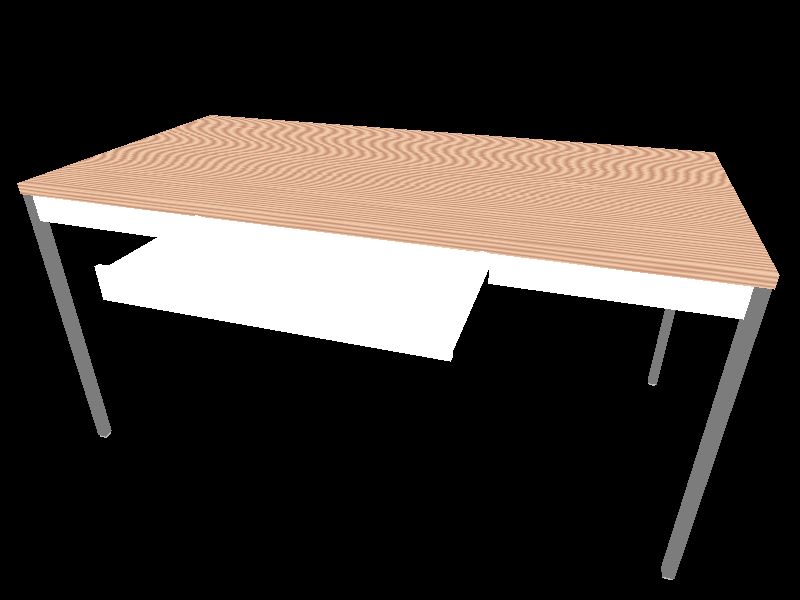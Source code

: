 // Beej's Desk

// povray +A0.3 -Idesk.pov +W640 +H480
// Render time: 83 seconds (Linux Pentium 133) [circa 1995]
//
// 2024 render time for 1600x1200: 0.5 seconds

#include "colors.inc"
#include "woods.inc"
#include "metals.inc"

camera {
	location <7, 35, -85>
	look_at <11, -20, 15>
}

light_source { <-10, 20, 15> White }
light_source { <40, 40, -180> White }

// declare 28" legs:
#declare leg =
union {
	box {
		<0,0,0>,
		<1,-28,1>
		pigment { P_Chrome1 }
	}
	box {
		<0,0,0>,
		<0.8, -0.3, 0.8>
		pigment { rgb <0.5,0.5,0.5> }
		translate <0.1, -28, 0.1>
	}
}


#declare table =
union {
	// The wooden top:
	box {
		<0,0,0>,
		<60,1,30>
		texture { T_Wood1 rotate 90*y scale 8}
		translate <-30,0,0>
	}

	// The white underside sans drawer:
	difference {
		box {
			<0.2,0,0.2>
			<59.8,2.5,29.8>
			pigment { White }
			finish { specular 1 }
			translate <-30,-2.5,0>
		}
		box {
			<-0.1,0,0>,
			<24.1,-2.6,29>
			pigment { White }
			finish { specular 1 }
			translate <-12,0,0>
		}
	}
			
	// The legs:
	object { leg translate <-29.9, 0, 0.1> }
	object { leg translate <28.9, 0, 0.1> }
	object { leg translate <-29.9, 0, 28.9> }
	object { leg translate <28.9, 0, 28.9> }

	// The drawer:
	union {
		// The front
		box {
			<0,0,0>,
			<24,2.5,0.4>
			pigment { White }
			finish { specular 1 }
		}
		// The main drawer inside
		difference {
			box {
				<0.1,0.1,0.4>,
				<23.9,2.1,29>
				pigment { White }
				finish { specular 1 }
			}
			box {
				<0.6,0.2,0.4>,
				<23.4,2.2,28.9>
				pigment { White }
				finish { specular 1 }
			}
		}
		// The pen rack
		difference {
			box {
				<0,0,0>,
				<22.8,2,2.75>
				pigment { White }
				finish { specular 1 }
			}
			cylinder {
				<0,2,1.2>,
				<22.8,2,1.2>,
				1.2
				pigment { White }
				finish { specular 1 }
			}
			translate <0.6,0,0.4>
		}

		//translate <-12,-2,0.2>
		translate <-12,-2,-11>
	}
} // End of table

object { table rotate 20*y scale 2 }
